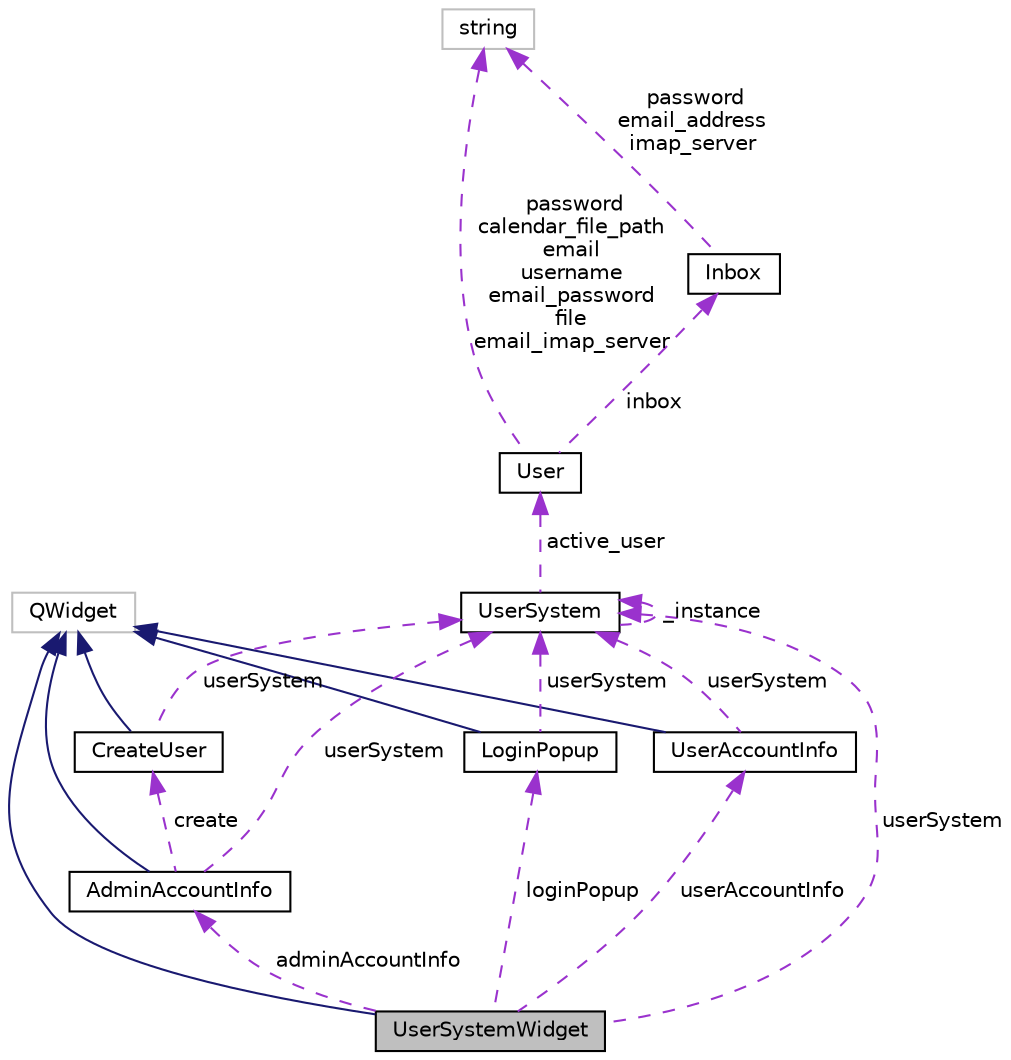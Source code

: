digraph "UserSystemWidget"
{
 // LATEX_PDF_SIZE
  edge [fontname="Helvetica",fontsize="10",labelfontname="Helvetica",labelfontsize="10"];
  node [fontname="Helvetica",fontsize="10",shape=record];
  Node1 [label="UserSystemWidget",height=0.2,width=0.4,color="black", fillcolor="grey75", style="filled", fontcolor="black",tooltip="handles which page to display depending on if there is a user logged in and what kind of user is logg..."];
  Node2 -> Node1 [dir="back",color="midnightblue",fontsize="10",style="solid",fontname="Helvetica"];
  Node2 [label="QWidget",height=0.2,width=0.4,color="grey75", fillcolor="white", style="filled",tooltip=" "];
  Node3 -> Node1 [dir="back",color="darkorchid3",fontsize="10",style="dashed",label=" userSystem" ,fontname="Helvetica"];
  Node3 [label="UserSystem",height=0.2,width=0.4,color="black", fillcolor="white", style="filled",URL="$classUserSystem.html",tooltip="This class defines the singleton of the UserSystem, this system manages the active user,..."];
  Node3 -> Node3 [dir="back",color="darkorchid3",fontsize="10",style="dashed",label=" _instance" ,fontname="Helvetica"];
  Node4 -> Node3 [dir="back",color="darkorchid3",fontsize="10",style="dashed",label=" active_user" ,fontname="Helvetica"];
  Node4 [label="User",height=0.2,width=0.4,color="black", fillcolor="white", style="filled",URL="$classUser.html",tooltip="This class defines the class object implementation of User, as defined in User.h."];
  Node5 -> Node4 [dir="back",color="darkorchid3",fontsize="10",style="dashed",label=" inbox" ,fontname="Helvetica"];
  Node5 [label="Inbox",height=0.2,width=0.4,color="black", fillcolor="white", style="filled",URL="$classInbox.html",tooltip="This class defines the class object implementation of Inbox, as defined in Inbox.h."];
  Node6 -> Node5 [dir="back",color="darkorchid3",fontsize="10",style="dashed",label=" password\nemail_address\nimap_server" ,fontname="Helvetica"];
  Node6 [label="string",height=0.2,width=0.4,color="grey75", fillcolor="white", style="filled",tooltip=" "];
  Node6 -> Node4 [dir="back",color="darkorchid3",fontsize="10",style="dashed",label=" password\ncalendar_file_path\nemail\nusername\nemail_password\nfile\nemail_imap_server" ,fontname="Helvetica"];
  Node7 -> Node1 [dir="back",color="darkorchid3",fontsize="10",style="dashed",label=" adminAccountInfo" ,fontname="Helvetica"];
  Node7 [label="AdminAccountInfo",height=0.2,width=0.4,color="black", fillcolor="white", style="filled",URL="$classAdminAccountInfo.html",tooltip="Displays basic admin account information."];
  Node2 -> Node7 [dir="back",color="midnightblue",fontsize="10",style="solid",fontname="Helvetica"];
  Node8 -> Node7 [dir="back",color="darkorchid3",fontsize="10",style="dashed",label=" create" ,fontname="Helvetica"];
  Node8 [label="CreateUser",height=0.2,width=0.4,color="black", fillcolor="white", style="filled",URL="$classCreateUser.html",tooltip="Provides the GUi that admins can use to add new users to the system. It allows them to set username a..."];
  Node2 -> Node8 [dir="back",color="midnightblue",fontsize="10",style="solid",fontname="Helvetica"];
  Node3 -> Node8 [dir="back",color="darkorchid3",fontsize="10",style="dashed",label=" userSystem" ,fontname="Helvetica"];
  Node3 -> Node7 [dir="back",color="darkorchid3",fontsize="10",style="dashed",label=" userSystem" ,fontname="Helvetica"];
  Node9 -> Node1 [dir="back",color="darkorchid3",fontsize="10",style="dashed",label=" loginPopup" ,fontname="Helvetica"];
  Node9 [label="LoginPopup",height=0.2,width=0.4,color="black", fillcolor="white", style="filled",URL="$classLoginPopup.html",tooltip="Displays the login page."];
  Node2 -> Node9 [dir="back",color="midnightblue",fontsize="10",style="solid",fontname="Helvetica"];
  Node3 -> Node9 [dir="back",color="darkorchid3",fontsize="10",style="dashed",label=" userSystem" ,fontname="Helvetica"];
  Node10 -> Node1 [dir="back",color="darkorchid3",fontsize="10",style="dashed",label=" userAccountInfo" ,fontname="Helvetica"];
  Node10 [label="UserAccountInfo",height=0.2,width=0.4,color="black", fillcolor="white", style="filled",URL="$classUserAccountInfo.html",tooltip="Displayed basic account information."];
  Node2 -> Node10 [dir="back",color="midnightblue",fontsize="10",style="solid",fontname="Helvetica"];
  Node3 -> Node10 [dir="back",color="darkorchid3",fontsize="10",style="dashed",label=" userSystem" ,fontname="Helvetica"];
}
